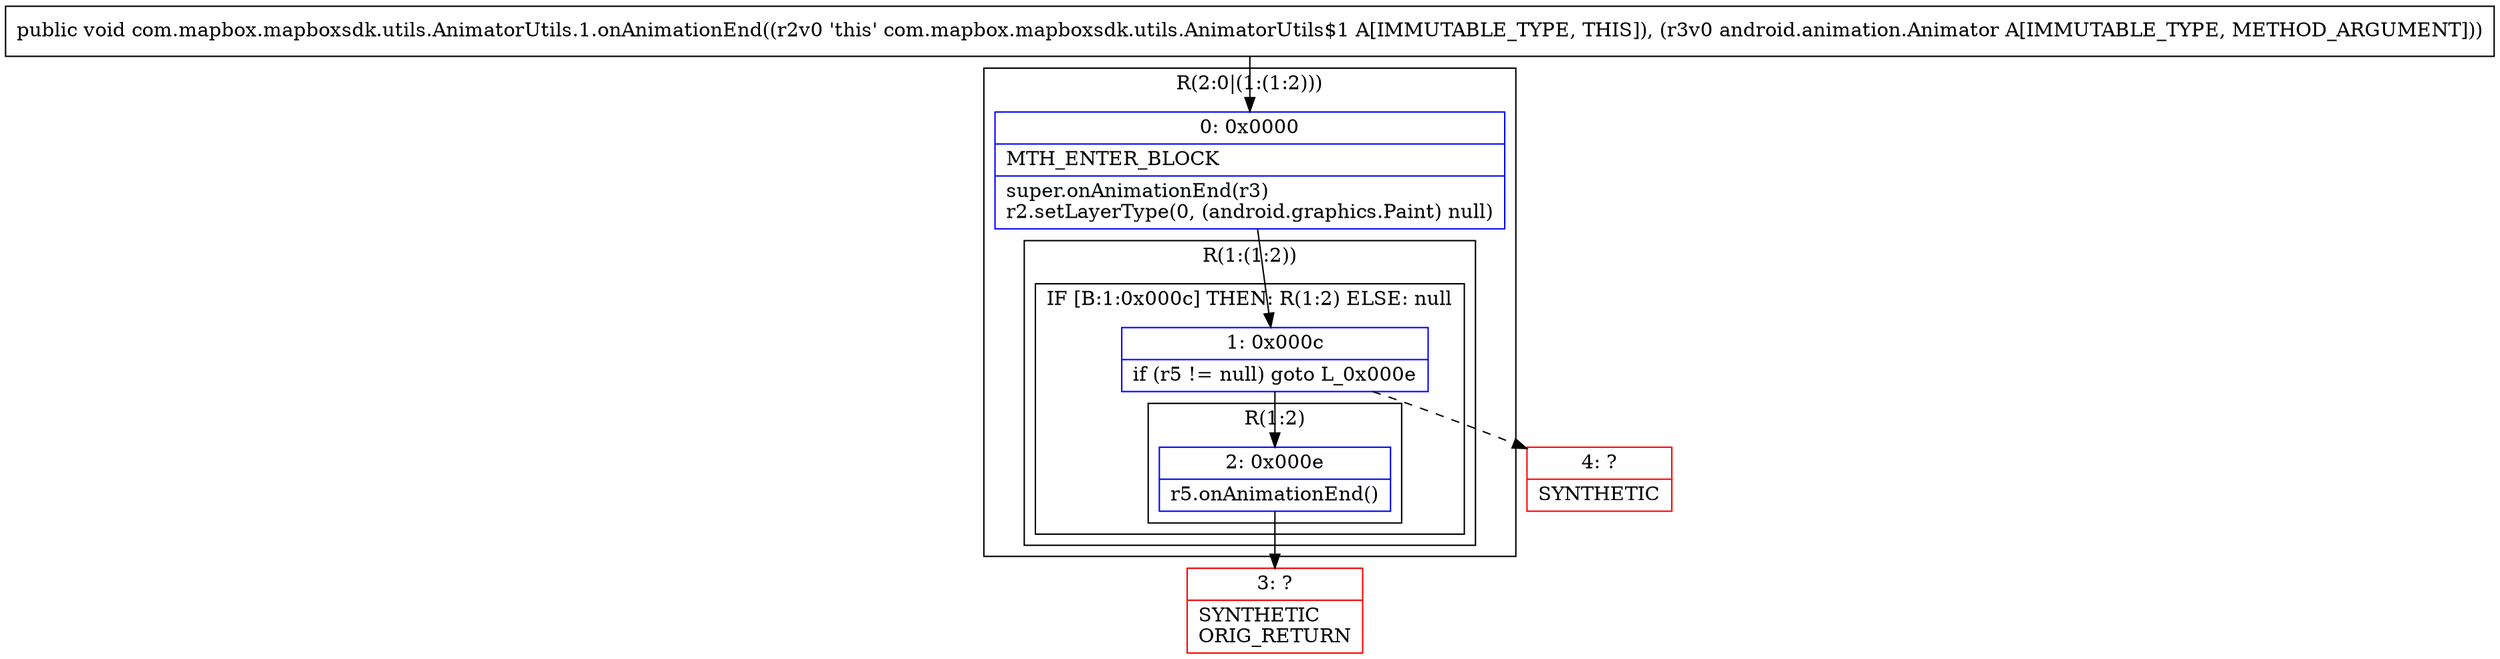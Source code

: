 digraph "CFG forcom.mapbox.mapboxsdk.utils.AnimatorUtils.1.onAnimationEnd(Landroid\/animation\/Animator;)V" {
subgraph cluster_Region_1063526131 {
label = "R(2:0|(1:(1:2)))";
node [shape=record,color=blue];
Node_0 [shape=record,label="{0\:\ 0x0000|MTH_ENTER_BLOCK\l|super.onAnimationEnd(r3)\lr2.setLayerType(0, (android.graphics.Paint) null)\l}"];
subgraph cluster_Region_221818648 {
label = "R(1:(1:2))";
node [shape=record,color=blue];
subgraph cluster_IfRegion_1307830878 {
label = "IF [B:1:0x000c] THEN: R(1:2) ELSE: null";
node [shape=record,color=blue];
Node_1 [shape=record,label="{1\:\ 0x000c|if (r5 != null) goto L_0x000e\l}"];
subgraph cluster_Region_1642883876 {
label = "R(1:2)";
node [shape=record,color=blue];
Node_2 [shape=record,label="{2\:\ 0x000e|r5.onAnimationEnd()\l}"];
}
}
}
}
Node_3 [shape=record,color=red,label="{3\:\ ?|SYNTHETIC\lORIG_RETURN\l}"];
Node_4 [shape=record,color=red,label="{4\:\ ?|SYNTHETIC\l}"];
MethodNode[shape=record,label="{public void com.mapbox.mapboxsdk.utils.AnimatorUtils.1.onAnimationEnd((r2v0 'this' com.mapbox.mapboxsdk.utils.AnimatorUtils$1 A[IMMUTABLE_TYPE, THIS]), (r3v0 android.animation.Animator A[IMMUTABLE_TYPE, METHOD_ARGUMENT])) }"];
MethodNode -> Node_0;
Node_0 -> Node_1;
Node_1 -> Node_2;
Node_1 -> Node_4[style=dashed];
Node_2 -> Node_3;
}

